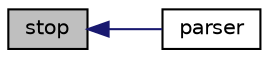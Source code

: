 digraph "stop"
{
  bgcolor="transparent";
  edge [fontname="Helvetica",fontsize="10",labelfontname="Helvetica",labelfontsize="10"];
  node [fontname="Helvetica",fontsize="10",shape=record];
  rankdir="LR";
  Node1 [label="stop",height=0.2,width=0.4,color="black", fillcolor="grey75", style="filled" fontcolor="black"];
  Node1 -> Node2 [dir="back",color="midnightblue",fontsize="10",style="solid",fontname="Helvetica"];
  Node2 [label="parser",height=0.2,width=0.4,color="black",URL="$classFoam_1_1expressions_1_1volumeExpr_1_1parser.html#a764bbc5dc5d6cf4bcddde9ff3eea7db9",tooltip="Construct null. "];
}
